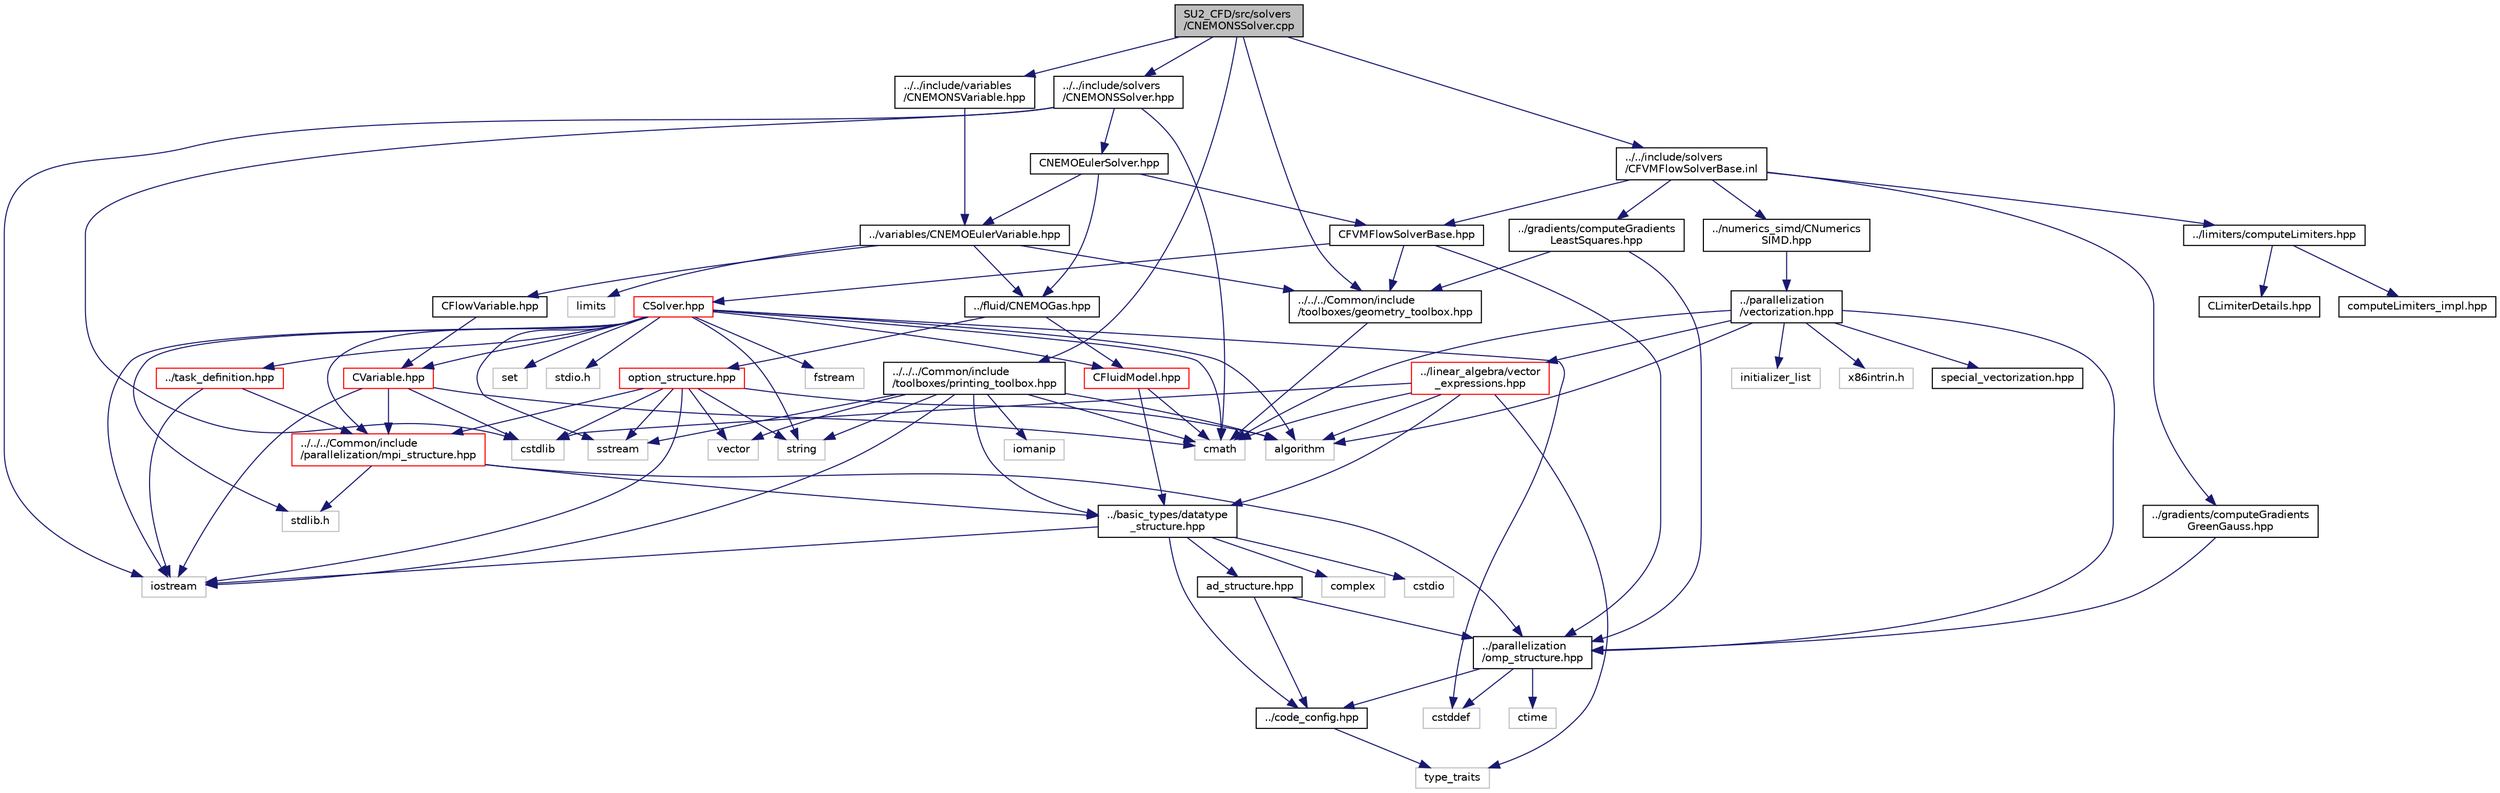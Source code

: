 digraph "SU2_CFD/src/solvers/CNEMONSSolver.cpp"
{
 // LATEX_PDF_SIZE
  edge [fontname="Helvetica",fontsize="10",labelfontname="Helvetica",labelfontsize="10"];
  node [fontname="Helvetica",fontsize="10",shape=record];
  Node1 [label="SU2_CFD/src/solvers\l/CNEMONSSolver.cpp",height=0.2,width=0.4,color="black", fillcolor="grey75", style="filled", fontcolor="black",tooltip="Headers of the CNEMONSSolver class."];
  Node1 -> Node2 [color="midnightblue",fontsize="10",style="solid",fontname="Helvetica"];
  Node2 [label="../../include/solvers\l/CNEMONSSolver.hpp",height=0.2,width=0.4,color="black", fillcolor="white", style="filled",URL="$CNEMONSSolver_8hpp.html",tooltip="Headers of the CNEMONSSolver class."];
  Node2 -> Node3 [color="midnightblue",fontsize="10",style="solid",fontname="Helvetica"];
  Node3 [label="cmath",height=0.2,width=0.4,color="grey75", fillcolor="white", style="filled",tooltip=" "];
  Node2 -> Node4 [color="midnightblue",fontsize="10",style="solid",fontname="Helvetica"];
  Node4 [label="iostream",height=0.2,width=0.4,color="grey75", fillcolor="white", style="filled",tooltip=" "];
  Node2 -> Node5 [color="midnightblue",fontsize="10",style="solid",fontname="Helvetica"];
  Node5 [label="cstdlib",height=0.2,width=0.4,color="grey75", fillcolor="white", style="filled",tooltip=" "];
  Node2 -> Node6 [color="midnightblue",fontsize="10",style="solid",fontname="Helvetica"];
  Node6 [label="CNEMOEulerSolver.hpp",height=0.2,width=0.4,color="black", fillcolor="white", style="filled",URL="$CNEMOEulerSolver_8hpp.html",tooltip="Headers of the CNEMOEulerSolver class."];
  Node6 -> Node7 [color="midnightblue",fontsize="10",style="solid",fontname="Helvetica"];
  Node7 [label="../variables/CNEMOEulerVariable.hpp",height=0.2,width=0.4,color="black", fillcolor="white", style="filled",URL="$CNEMOEulerVariable_8hpp.html",tooltip="Class for defining the variables of the compressible NEMO Euler solver."];
  Node7 -> Node8 [color="midnightblue",fontsize="10",style="solid",fontname="Helvetica"];
  Node8 [label="limits",height=0.2,width=0.4,color="grey75", fillcolor="white", style="filled",tooltip=" "];
  Node7 -> Node9 [color="midnightblue",fontsize="10",style="solid",fontname="Helvetica"];
  Node9 [label="CFlowVariable.hpp",height=0.2,width=0.4,color="black", fillcolor="white", style="filled",URL="$CFlowVariable_8hpp.html",tooltip="Class for defining the common variables of flow solvers."];
  Node9 -> Node10 [color="midnightblue",fontsize="10",style="solid",fontname="Helvetica"];
  Node10 [label="CVariable.hpp",height=0.2,width=0.4,color="red", fillcolor="white", style="filled",URL="$CVariable_8hpp.html",tooltip="Declaration and inlines of the parent class for defining problem variables, function definitions in f..."];
  Node10 -> Node11 [color="midnightblue",fontsize="10",style="solid",fontname="Helvetica"];
  Node11 [label="../../../Common/include\l/parallelization/mpi_structure.hpp",height=0.2,width=0.4,color="red", fillcolor="white", style="filled",URL="$mpi__structure_8hpp.html",tooltip="Headers of the mpi interface for generalized datatypes. The subroutines and functions are in the mpi_..."];
  Node11 -> Node12 [color="midnightblue",fontsize="10",style="solid",fontname="Helvetica"];
  Node12 [label="stdlib.h",height=0.2,width=0.4,color="grey75", fillcolor="white", style="filled",tooltip=" "];
  Node11 -> Node13 [color="midnightblue",fontsize="10",style="solid",fontname="Helvetica"];
  Node13 [label="../basic_types/datatype\l_structure.hpp",height=0.2,width=0.4,color="black", fillcolor="white", style="filled",URL="$datatype__structure_8hpp.html",tooltip="Headers for generalized datatypes, defines an interface for AD types."];
  Node13 -> Node4 [color="midnightblue",fontsize="10",style="solid",fontname="Helvetica"];
  Node13 -> Node14 [color="midnightblue",fontsize="10",style="solid",fontname="Helvetica"];
  Node14 [label="complex",height=0.2,width=0.4,color="grey75", fillcolor="white", style="filled",tooltip=" "];
  Node13 -> Node15 [color="midnightblue",fontsize="10",style="solid",fontname="Helvetica"];
  Node15 [label="cstdio",height=0.2,width=0.4,color="grey75", fillcolor="white", style="filled",tooltip=" "];
  Node13 -> Node16 [color="midnightblue",fontsize="10",style="solid",fontname="Helvetica"];
  Node16 [label="../code_config.hpp",height=0.2,width=0.4,color="black", fillcolor="white", style="filled",URL="$code__config_8hpp.html",tooltip="Header file for collecting common macros, definitions and type configurations."];
  Node16 -> Node17 [color="midnightblue",fontsize="10",style="solid",fontname="Helvetica"];
  Node17 [label="type_traits",height=0.2,width=0.4,color="grey75", fillcolor="white", style="filled",tooltip=" "];
  Node13 -> Node18 [color="midnightblue",fontsize="10",style="solid",fontname="Helvetica"];
  Node18 [label="ad_structure.hpp",height=0.2,width=0.4,color="black", fillcolor="white", style="filled",URL="$ad__structure_8hpp.html",tooltip="Main routines for the algorithmic differentiation (AD) structure."];
  Node18 -> Node16 [color="midnightblue",fontsize="10",style="solid",fontname="Helvetica"];
  Node18 -> Node19 [color="midnightblue",fontsize="10",style="solid",fontname="Helvetica"];
  Node19 [label="../parallelization\l/omp_structure.hpp",height=0.2,width=0.4,color="black", fillcolor="white", style="filled",URL="$omp__structure_8hpp.html",tooltip="OpenMP interface header, provides compatibility functions if the code is built without OpenMP support..."];
  Node19 -> Node20 [color="midnightblue",fontsize="10",style="solid",fontname="Helvetica"];
  Node20 [label="cstddef",height=0.2,width=0.4,color="grey75", fillcolor="white", style="filled",tooltip=" "];
  Node19 -> Node16 [color="midnightblue",fontsize="10",style="solid",fontname="Helvetica"];
  Node19 -> Node21 [color="midnightblue",fontsize="10",style="solid",fontname="Helvetica"];
  Node21 [label="ctime",height=0.2,width=0.4,color="grey75", fillcolor="white", style="filled",tooltip=" "];
  Node11 -> Node19 [color="midnightblue",fontsize="10",style="solid",fontname="Helvetica"];
  Node10 -> Node3 [color="midnightblue",fontsize="10",style="solid",fontname="Helvetica"];
  Node10 -> Node4 [color="midnightblue",fontsize="10",style="solid",fontname="Helvetica"];
  Node10 -> Node5 [color="midnightblue",fontsize="10",style="solid",fontname="Helvetica"];
  Node7 -> Node45 [color="midnightblue",fontsize="10",style="solid",fontname="Helvetica"];
  Node45 [label="../fluid/CNEMOGas.hpp",height=0.2,width=0.4,color="black", fillcolor="white", style="filled",URL="$CNEMOGas_8hpp.html",tooltip="Defines the nonequilibrium gas model."];
  Node45 -> Node46 [color="midnightblue",fontsize="10",style="solid",fontname="Helvetica"];
  Node46 [label="CFluidModel.hpp",height=0.2,width=0.4,color="red", fillcolor="white", style="filled",URL="$CFluidModel_8hpp.html",tooltip="Defines the main fluid model class for thermophysical properties."];
  Node46 -> Node3 [color="midnightblue",fontsize="10",style="solid",fontname="Helvetica"];
  Node46 -> Node13 [color="midnightblue",fontsize="10",style="solid",fontname="Helvetica"];
  Node45 -> Node32 [color="midnightblue",fontsize="10",style="solid",fontname="Helvetica"];
  Node32 [label="option_structure.hpp",height=0.2,width=0.4,color="red", fillcolor="white", style="filled",URL="$option__structure_8hpp.html",tooltip="Defines classes for referencing options for easy input in CConfig."];
  Node32 -> Node11 [color="midnightblue",fontsize="10",style="solid",fontname="Helvetica"];
  Node32 -> Node4 [color="midnightblue",fontsize="10",style="solid",fontname="Helvetica"];
  Node32 -> Node25 [color="midnightblue",fontsize="10",style="solid",fontname="Helvetica"];
  Node25 [label="sstream",height=0.2,width=0.4,color="grey75", fillcolor="white", style="filled",tooltip=" "];
  Node32 -> Node26 [color="midnightblue",fontsize="10",style="solid",fontname="Helvetica"];
  Node26 [label="string",height=0.2,width=0.4,color="grey75", fillcolor="white", style="filled",tooltip=" "];
  Node32 -> Node28 [color="midnightblue",fontsize="10",style="solid",fontname="Helvetica"];
  Node28 [label="vector",height=0.2,width=0.4,color="grey75", fillcolor="white", style="filled",tooltip=" "];
  Node32 -> Node5 [color="midnightblue",fontsize="10",style="solid",fontname="Helvetica"];
  Node32 -> Node33 [color="midnightblue",fontsize="10",style="solid",fontname="Helvetica"];
  Node33 [label="algorithm",height=0.2,width=0.4,color="grey75", fillcolor="white", style="filled",tooltip=" "];
  Node7 -> Node51 [color="midnightblue",fontsize="10",style="solid",fontname="Helvetica"];
  Node51 [label="../../../Common/include\l/toolboxes/geometry_toolbox.hpp",height=0.2,width=0.4,color="black", fillcolor="white", style="filled",URL="$geometry__toolbox_8hpp.html",tooltip="Collection of common lightweight geometry-oriented methods."];
  Node51 -> Node3 [color="midnightblue",fontsize="10",style="solid",fontname="Helvetica"];
  Node6 -> Node45 [color="midnightblue",fontsize="10",style="solid",fontname="Helvetica"];
  Node6 -> Node52 [color="midnightblue",fontsize="10",style="solid",fontname="Helvetica"];
  Node52 [label="CFVMFlowSolverBase.hpp",height=0.2,width=0.4,color="black", fillcolor="white", style="filled",URL="$CFVMFlowSolverBase_8hpp.html",tooltip="Base class template for all FVM flow solvers."];
  Node52 -> Node19 [color="midnightblue",fontsize="10",style="solid",fontname="Helvetica"];
  Node52 -> Node51 [color="midnightblue",fontsize="10",style="solid",fontname="Helvetica"];
  Node52 -> Node53 [color="midnightblue",fontsize="10",style="solid",fontname="Helvetica"];
  Node53 [label="CSolver.hpp",height=0.2,width=0.4,color="red", fillcolor="white", style="filled",URL="$CSolver_8hpp.html",tooltip="Headers of the CSolver class which is inherited by all of the other solvers."];
  Node53 -> Node11 [color="midnightblue",fontsize="10",style="solid",fontname="Helvetica"];
  Node53 -> Node3 [color="midnightblue",fontsize="10",style="solid",fontname="Helvetica"];
  Node53 -> Node20 [color="midnightblue",fontsize="10",style="solid",fontname="Helvetica"];
  Node53 -> Node26 [color="midnightblue",fontsize="10",style="solid",fontname="Helvetica"];
  Node53 -> Node24 [color="midnightblue",fontsize="10",style="solid",fontname="Helvetica"];
  Node24 [label="fstream",height=0.2,width=0.4,color="grey75", fillcolor="white", style="filled",tooltip=" "];
  Node53 -> Node25 [color="midnightblue",fontsize="10",style="solid",fontname="Helvetica"];
  Node53 -> Node33 [color="midnightblue",fontsize="10",style="solid",fontname="Helvetica"];
  Node53 -> Node4 [color="midnightblue",fontsize="10",style="solid",fontname="Helvetica"];
  Node53 -> Node54 [color="midnightblue",fontsize="10",style="solid",fontname="Helvetica"];
  Node54 [label="set",height=0.2,width=0.4,color="grey75", fillcolor="white", style="filled",tooltip=" "];
  Node53 -> Node12 [color="midnightblue",fontsize="10",style="solid",fontname="Helvetica"];
  Node53 -> Node55 [color="midnightblue",fontsize="10",style="solid",fontname="Helvetica"];
  Node55 [label="stdio.h",height=0.2,width=0.4,color="grey75", fillcolor="white", style="filled",tooltip=" "];
  Node53 -> Node46 [color="midnightblue",fontsize="10",style="solid",fontname="Helvetica"];
  Node53 -> Node56 [color="midnightblue",fontsize="10",style="solid",fontname="Helvetica"];
  Node56 [label="../task_definition.hpp",height=0.2,width=0.4,color="red", fillcolor="white", style="filled",URL="$task__definition_8hpp.html",tooltip="Header of the task definition class for the SU2 solvers."];
  Node56 -> Node11 [color="midnightblue",fontsize="10",style="solid",fontname="Helvetica"];
  Node56 -> Node4 [color="midnightblue",fontsize="10",style="solid",fontname="Helvetica"];
  Node53 -> Node10 [color="midnightblue",fontsize="10",style="solid",fontname="Helvetica"];
  Node1 -> Node96 [color="midnightblue",fontsize="10",style="solid",fontname="Helvetica"];
  Node96 [label="../../include/variables\l/CNEMONSVariable.hpp",height=0.2,width=0.4,color="black", fillcolor="white", style="filled",URL="$CNEMONSVariable_8hpp.html",tooltip="Class for defining the variables of the compressible NEMO Navier-Stokes solver."];
  Node96 -> Node7 [color="midnightblue",fontsize="10",style="solid",fontname="Helvetica"];
  Node1 -> Node97 [color="midnightblue",fontsize="10",style="solid",fontname="Helvetica"];
  Node97 [label="../../../Common/include\l/toolboxes/printing_toolbox.hpp",height=0.2,width=0.4,color="black", fillcolor="white", style="filled",URL="$printing__toolbox_8hpp.html",tooltip="Header file for the printing toolbox."];
  Node97 -> Node4 [color="midnightblue",fontsize="10",style="solid",fontname="Helvetica"];
  Node97 -> Node88 [color="midnightblue",fontsize="10",style="solid",fontname="Helvetica"];
  Node88 [label="iomanip",height=0.2,width=0.4,color="grey75", fillcolor="white", style="filled",tooltip=" "];
  Node97 -> Node28 [color="midnightblue",fontsize="10",style="solid",fontname="Helvetica"];
  Node97 -> Node26 [color="midnightblue",fontsize="10",style="solid",fontname="Helvetica"];
  Node97 -> Node25 [color="midnightblue",fontsize="10",style="solid",fontname="Helvetica"];
  Node97 -> Node3 [color="midnightblue",fontsize="10",style="solid",fontname="Helvetica"];
  Node97 -> Node33 [color="midnightblue",fontsize="10",style="solid",fontname="Helvetica"];
  Node97 -> Node13 [color="midnightblue",fontsize="10",style="solid",fontname="Helvetica"];
  Node1 -> Node51 [color="midnightblue",fontsize="10",style="solid",fontname="Helvetica"];
  Node1 -> Node98 [color="midnightblue",fontsize="10",style="solid",fontname="Helvetica"];
  Node98 [label="../../include/solvers\l/CFVMFlowSolverBase.inl",height=0.2,width=0.4,color="black", fillcolor="white", style="filled",URL="$CFVMFlowSolverBase_8inl.html",tooltip="Base class template for all FVM flow solvers."];
  Node98 -> Node99 [color="midnightblue",fontsize="10",style="solid",fontname="Helvetica"];
  Node99 [label="../gradients/computeGradients\lGreenGauss.hpp",height=0.2,width=0.4,color="black", fillcolor="white", style="filled",URL="$computeGradientsGreenGauss_8hpp.html",tooltip="Generic implementation of Green-Gauss gradient computation."];
  Node99 -> Node19 [color="midnightblue",fontsize="10",style="solid",fontname="Helvetica"];
  Node98 -> Node100 [color="midnightblue",fontsize="10",style="solid",fontname="Helvetica"];
  Node100 [label="../gradients/computeGradients\lLeastSquares.hpp",height=0.2,width=0.4,color="black", fillcolor="white", style="filled",URL="$computeGradientsLeastSquares_8hpp.html",tooltip="Generic implementation of Least-Squares gradient computation."];
  Node100 -> Node19 [color="midnightblue",fontsize="10",style="solid",fontname="Helvetica"];
  Node100 -> Node51 [color="midnightblue",fontsize="10",style="solid",fontname="Helvetica"];
  Node98 -> Node101 [color="midnightblue",fontsize="10",style="solid",fontname="Helvetica"];
  Node101 [label="../limiters/computeLimiters.hpp",height=0.2,width=0.4,color="black", fillcolor="white", style="filled",URL="$computeLimiters_8hpp.html",tooltip="Compute limiters wrapper function."];
  Node101 -> Node102 [color="midnightblue",fontsize="10",style="solid",fontname="Helvetica"];
  Node102 [label="CLimiterDetails.hpp",height=0.2,width=0.4,color="black", fillcolor="white", style="filled",URL="$CLimiterDetails_8hpp.html",tooltip="A class template that allows defining limiters via specialization of particular details."];
  Node101 -> Node103 [color="midnightblue",fontsize="10",style="solid",fontname="Helvetica"];
  Node103 [label="computeLimiters_impl.hpp",height=0.2,width=0.4,color="black", fillcolor="white", style="filled",URL="$computeLimiters__impl_8hpp.html",tooltip="Generic computation of limiters."];
  Node98 -> Node104 [color="midnightblue",fontsize="10",style="solid",fontname="Helvetica"];
  Node104 [label="../numerics_simd/CNumerics\lSIMD.hpp",height=0.2,width=0.4,color="black", fillcolor="white", style="filled",URL="$CNumericsSIMD_8hpp.html",tooltip="Vectorized (SIMD) numerics classes."];
  Node104 -> Node38 [color="midnightblue",fontsize="10",style="solid",fontname="Helvetica"];
  Node38 [label="../parallelization\l/vectorization.hpp",height=0.2,width=0.4,color="black", fillcolor="white", style="filled",URL="$vectorization_8hpp.html",tooltip="Implementation of a portable SIMD type."];
  Node38 -> Node39 [color="midnightblue",fontsize="10",style="solid",fontname="Helvetica"];
  Node39 [label="../linear_algebra/vector\l_expressions.hpp",height=0.2,width=0.4,color="red", fillcolor="white", style="filled",URL="$vector__expressions_8hpp.html",tooltip="Expression templates for vector types with coefficient-wise operations."];
  Node39 -> Node13 [color="midnightblue",fontsize="10",style="solid",fontname="Helvetica"];
  Node39 -> Node17 [color="midnightblue",fontsize="10",style="solid",fontname="Helvetica"];
  Node39 -> Node33 [color="midnightblue",fontsize="10",style="solid",fontname="Helvetica"];
  Node39 -> Node5 [color="midnightblue",fontsize="10",style="solid",fontname="Helvetica"];
  Node39 -> Node3 [color="midnightblue",fontsize="10",style="solid",fontname="Helvetica"];
  Node38 -> Node19 [color="midnightblue",fontsize="10",style="solid",fontname="Helvetica"];
  Node38 -> Node41 [color="midnightblue",fontsize="10",style="solid",fontname="Helvetica"];
  Node41 [label="initializer_list",height=0.2,width=0.4,color="grey75", fillcolor="white", style="filled",tooltip=" "];
  Node38 -> Node33 [color="midnightblue",fontsize="10",style="solid",fontname="Helvetica"];
  Node38 -> Node3 [color="midnightblue",fontsize="10",style="solid",fontname="Helvetica"];
  Node38 -> Node42 [color="midnightblue",fontsize="10",style="solid",fontname="Helvetica"];
  Node42 [label="x86intrin.h",height=0.2,width=0.4,color="grey75", fillcolor="white", style="filled",tooltip=" "];
  Node38 -> Node43 [color="midnightblue",fontsize="10",style="solid",fontname="Helvetica"];
  Node43 [label="special_vectorization.hpp",height=0.2,width=0.4,color="black", fillcolor="white", style="filled",URL="$special__vectorization_8hpp.html",tooltip="Code generator header to create specializations of simd::Array."];
  Node98 -> Node52 [color="midnightblue",fontsize="10",style="solid",fontname="Helvetica"];
}
